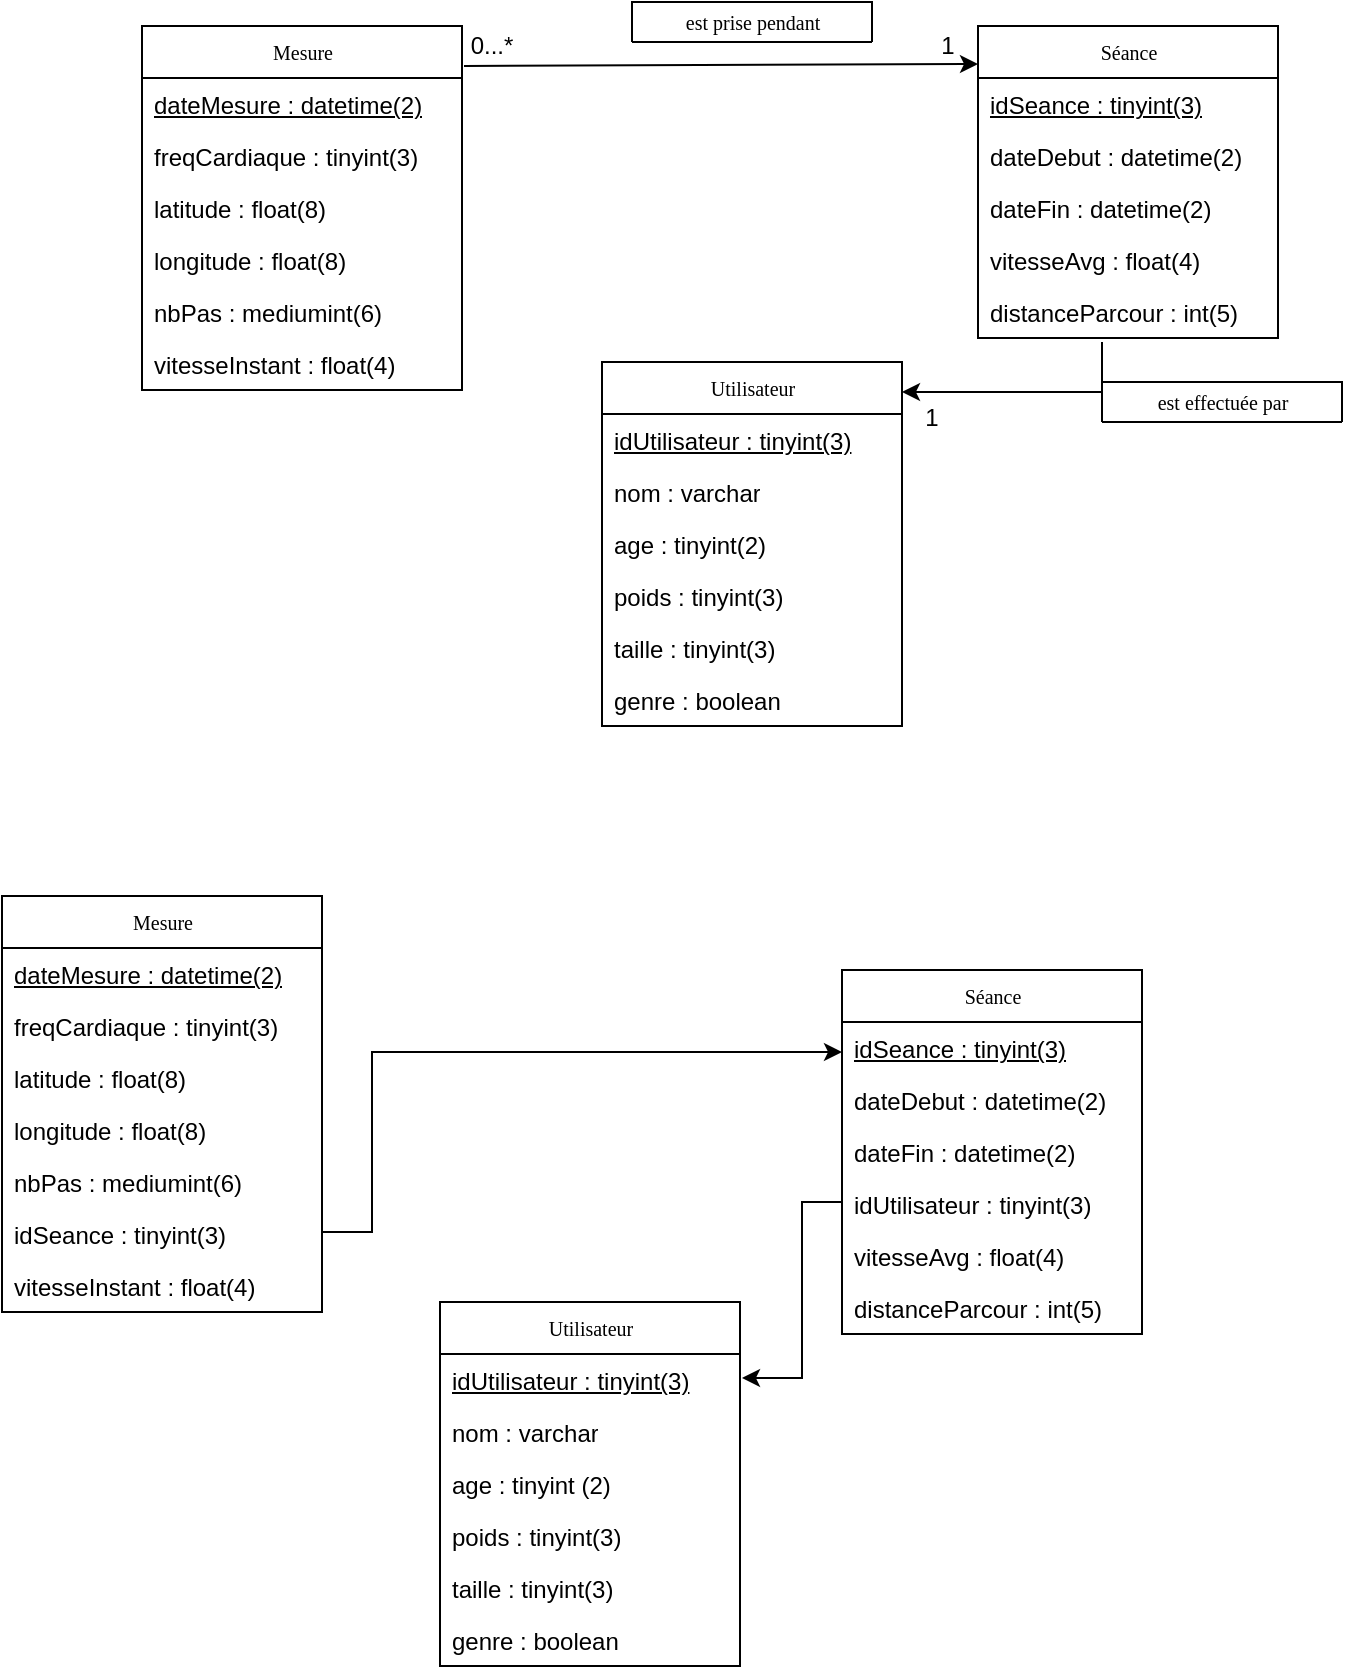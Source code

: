 <mxfile version="18.0.7" type="device"><diagram name="Page-1" id="c4acf3e9-155e-7222-9cf6-157b1a14988f"><mxGraphModel dx="868" dy="474" grid="1" gridSize="10" guides="1" tooltips="1" connect="1" arrows="1" fold="1" page="1" pageScale="1" pageWidth="850" pageHeight="1100" background="none" math="0" shadow="0"><root><mxCell id="0"/><mxCell id="1" parent="0"/><mxCell id="17acba5748e5396b-20" value="Mesure" style="swimlane;html=1;fontStyle=0;childLayout=stackLayout;horizontal=1;startSize=26;fillColor=none;horizontalStack=0;resizeParent=1;resizeLast=0;collapsible=1;marginBottom=0;swimlaneFillColor=#ffffff;rounded=0;shadow=0;comic=0;labelBackgroundColor=none;strokeWidth=1;fontFamily=Verdana;fontSize=10;align=center;" parent="1" vertex="1"><mxGeometry x="170" y="42" width="160" height="182" as="geometry"/></mxCell><mxCell id="17acba5748e5396b-26" value="dateMesure : datetime(2)" style="text;html=1;strokeColor=none;fillColor=none;align=left;verticalAlign=top;spacingLeft=4;spacingRight=4;whiteSpace=wrap;overflow=hidden;rotatable=0;points=[[0,0.5],[1,0.5]];portConstraint=eastwest;fontStyle=4" parent="17acba5748e5396b-20" vertex="1"><mxGeometry y="26" width="160" height="26" as="geometry"/></mxCell><mxCell id="MnpKliibRAxTi8Vc8ZWb-10" value="freqCardiaque : tinyint(3)" style="text;html=1;strokeColor=none;fillColor=none;align=left;verticalAlign=top;spacingLeft=4;spacingRight=4;whiteSpace=wrap;overflow=hidden;rotatable=0;points=[[0,0.5],[1,0.5]];portConstraint=eastwest;" parent="17acba5748e5396b-20" vertex="1"><mxGeometry y="52" width="160" height="26" as="geometry"/></mxCell><mxCell id="MnpKliibRAxTi8Vc8ZWb-14" value="latitude : float(8)" style="text;html=1;strokeColor=none;fillColor=none;align=left;verticalAlign=top;spacingLeft=4;spacingRight=4;whiteSpace=wrap;overflow=hidden;rotatable=0;points=[[0,0.5],[1,0.5]];portConstraint=eastwest;" parent="17acba5748e5396b-20" vertex="1"><mxGeometry y="78" width="160" height="26" as="geometry"/></mxCell><mxCell id="kkf2_WfaWCChCg3BEnIa-1" value="longitude : float(8)" style="text;html=1;strokeColor=none;fillColor=none;align=left;verticalAlign=top;spacingLeft=4;spacingRight=4;whiteSpace=wrap;overflow=hidden;rotatable=0;points=[[0,0.5],[1,0.5]];portConstraint=eastwest;" parent="17acba5748e5396b-20" vertex="1"><mxGeometry y="104" width="160" height="26" as="geometry"/></mxCell><mxCell id="MnpKliibRAxTi8Vc8ZWb-98" value="nbPas : mediumint(6)&lt;br&gt;" style="text;html=1;strokeColor=none;fillColor=none;align=left;verticalAlign=top;spacingLeft=4;spacingRight=4;whiteSpace=wrap;overflow=hidden;rotatable=0;points=[[0,0.5],[1,0.5]];portConstraint=eastwest;" parent="17acba5748e5396b-20" vertex="1"><mxGeometry y="130" width="160" height="26" as="geometry"/></mxCell><mxCell id="24kEAUf564zdV4BUUNEg-1" value="vitesseInstant : float(4)" style="text;html=1;strokeColor=none;fillColor=none;align=left;verticalAlign=top;spacingLeft=4;spacingRight=4;whiteSpace=wrap;overflow=hidden;rotatable=0;points=[[0,0.5],[1,0.5]];portConstraint=eastwest;" vertex="1" parent="17acba5748e5396b-20"><mxGeometry y="156" width="160" height="26" as="geometry"/></mxCell><mxCell id="MnpKliibRAxTi8Vc8ZWb-103" value="Mesure" style="swimlane;html=1;fontStyle=0;childLayout=stackLayout;horizontal=1;startSize=26;fillColor=none;horizontalStack=0;resizeParent=1;resizeLast=0;collapsible=1;marginBottom=0;swimlaneFillColor=#ffffff;rounded=0;shadow=0;comic=0;labelBackgroundColor=none;strokeWidth=1;fontFamily=Verdana;fontSize=10;align=center;" parent="1" vertex="1"><mxGeometry x="100" y="477" width="160" height="208" as="geometry"/></mxCell><mxCell id="MnpKliibRAxTi8Vc8ZWb-104" value="dateMesure : datetime(2)" style="text;html=1;strokeColor=none;fillColor=none;align=left;verticalAlign=top;spacingLeft=4;spacingRight=4;whiteSpace=wrap;overflow=hidden;rotatable=0;points=[[0,0.5],[1,0.5]];portConstraint=eastwest;fontStyle=4" parent="MnpKliibRAxTi8Vc8ZWb-103" vertex="1"><mxGeometry y="26" width="160" height="26" as="geometry"/></mxCell><mxCell id="MnpKliibRAxTi8Vc8ZWb-105" value="freqCardiaque : tinyint(3)" style="text;html=1;strokeColor=none;fillColor=none;align=left;verticalAlign=top;spacingLeft=4;spacingRight=4;whiteSpace=wrap;overflow=hidden;rotatable=0;points=[[0,0.5],[1,0.5]];portConstraint=eastwest;" parent="MnpKliibRAxTi8Vc8ZWb-103" vertex="1"><mxGeometry y="52" width="160" height="26" as="geometry"/></mxCell><mxCell id="MnpKliibRAxTi8Vc8ZWb-106" value="latitude : float(8)" style="text;html=1;strokeColor=none;fillColor=none;align=left;verticalAlign=top;spacingLeft=4;spacingRight=4;whiteSpace=wrap;overflow=hidden;rotatable=0;points=[[0,0.5],[1,0.5]];portConstraint=eastwest;" parent="MnpKliibRAxTi8Vc8ZWb-103" vertex="1"><mxGeometry y="78" width="160" height="26" as="geometry"/></mxCell><mxCell id="MnpKliibRAxTi8Vc8ZWb-107" value="longitude : float(8)" style="text;html=1;strokeColor=none;fillColor=none;align=left;verticalAlign=top;spacingLeft=4;spacingRight=4;whiteSpace=wrap;overflow=hidden;rotatable=0;points=[[0,0.5],[1,0.5]];portConstraint=eastwest;" parent="MnpKliibRAxTi8Vc8ZWb-103" vertex="1"><mxGeometry y="104" width="160" height="26" as="geometry"/></mxCell><mxCell id="MnpKliibRAxTi8Vc8ZWb-108" value="nbPas : mediumint(6)" style="text;html=1;strokeColor=none;fillColor=none;align=left;verticalAlign=top;spacingLeft=4;spacingRight=4;whiteSpace=wrap;overflow=hidden;rotatable=0;points=[[0,0.5],[1,0.5]];portConstraint=eastwest;" parent="MnpKliibRAxTi8Vc8ZWb-103" vertex="1"><mxGeometry y="130" width="160" height="26" as="geometry"/></mxCell><mxCell id="MnpKliibRAxTi8Vc8ZWb-109" value="idSeance : tinyint(3)" style="text;html=1;strokeColor=none;fillColor=none;align=left;verticalAlign=top;spacingLeft=4;spacingRight=4;whiteSpace=wrap;overflow=hidden;rotatable=0;points=[[0,0.5],[1,0.5]];portConstraint=eastwest;" parent="MnpKliibRAxTi8Vc8ZWb-103" vertex="1"><mxGeometry y="156" width="160" height="26" as="geometry"/></mxCell><mxCell id="24kEAUf564zdV4BUUNEg-5" value="vitesseInstant : float(4)" style="text;html=1;strokeColor=none;fillColor=none;align=left;verticalAlign=top;spacingLeft=4;spacingRight=4;whiteSpace=wrap;overflow=hidden;rotatable=0;points=[[0,0.5],[1,0.5]];portConstraint=eastwest;" vertex="1" parent="MnpKliibRAxTi8Vc8ZWb-103"><mxGeometry y="182" width="160" height="26" as="geometry"/></mxCell><mxCell id="MnpKliibRAxTi8Vc8ZWb-32" value="est prise pendant" style="swimlane;html=1;fontStyle=0;childLayout=stackLayout;horizontal=1;startSize=26;fillColor=none;horizontalStack=0;resizeParent=1;resizeLast=0;collapsible=1;marginBottom=0;swimlaneFillColor=#ffffff;rounded=0;shadow=0;comic=0;labelBackgroundColor=none;strokeWidth=1;fontFamily=Verdana;fontSize=10;align=center;" parent="1" vertex="1"><mxGeometry x="415" y="30" width="120" height="20" as="geometry"/></mxCell><mxCell id="MnpKliibRAxTi8Vc8ZWb-11" value="Séance" style="swimlane;html=1;fontStyle=0;childLayout=stackLayout;horizontal=1;startSize=26;fillColor=none;horizontalStack=0;resizeParent=1;resizeLast=0;collapsible=1;marginBottom=0;swimlaneFillColor=#ffffff;rounded=0;shadow=0;comic=0;labelBackgroundColor=none;strokeWidth=1;fontFamily=Verdana;fontSize=10;align=center;" parent="1" vertex="1"><mxGeometry x="588" y="42" width="150" height="156" as="geometry"/></mxCell><mxCell id="MnpKliibRAxTi8Vc8ZWb-58" value="idSeance : tinyint(3)" style="text;html=1;strokeColor=none;fillColor=none;align=left;verticalAlign=top;spacingLeft=4;spacingRight=4;whiteSpace=wrap;overflow=hidden;rotatable=0;points=[[0,0.5],[1,0.5]];portConstraint=eastwest;fontStyle=4" parent="MnpKliibRAxTi8Vc8ZWb-11" vertex="1"><mxGeometry y="26" width="150" height="26" as="geometry"/></mxCell><mxCell id="MnpKliibRAxTi8Vc8ZWb-12" value="dateDebut : datetime(2)" style="text;html=1;strokeColor=none;fillColor=none;align=left;verticalAlign=top;spacingLeft=4;spacingRight=4;whiteSpace=wrap;overflow=hidden;rotatable=0;points=[[0,0.5],[1,0.5]];portConstraint=eastwest;fontStyle=0" parent="MnpKliibRAxTi8Vc8ZWb-11" vertex="1"><mxGeometry y="52" width="150" height="26" as="geometry"/></mxCell><mxCell id="MnpKliibRAxTi8Vc8ZWb-13" value="dateFin : datetime(2)" style="text;html=1;strokeColor=none;fillColor=none;align=left;verticalAlign=top;spacingLeft=4;spacingRight=4;whiteSpace=wrap;overflow=hidden;rotatable=0;points=[[0,0.5],[1,0.5]];portConstraint=eastwest;" parent="MnpKliibRAxTi8Vc8ZWb-11" vertex="1"><mxGeometry y="78" width="150" height="26" as="geometry"/></mxCell><mxCell id="24kEAUf564zdV4BUUNEg-2" value="vitesseAvg : float(4)" style="text;html=1;strokeColor=none;fillColor=none;align=left;verticalAlign=top;spacingLeft=4;spacingRight=4;whiteSpace=wrap;overflow=hidden;rotatable=0;points=[[0,0.5],[1,0.5]];portConstraint=eastwest;" vertex="1" parent="MnpKliibRAxTi8Vc8ZWb-11"><mxGeometry y="104" width="150" height="26" as="geometry"/></mxCell><mxCell id="24kEAUf564zdV4BUUNEg-4" value="distanceParcour : int(5)" style="text;html=1;strokeColor=none;fillColor=none;align=left;verticalAlign=top;spacingLeft=4;spacingRight=4;whiteSpace=wrap;overflow=hidden;rotatable=0;points=[[0,0.5],[1,0.5]];portConstraint=eastwest;" vertex="1" parent="MnpKliibRAxTi8Vc8ZWb-11"><mxGeometry y="130" width="150" height="26" as="geometry"/></mxCell><mxCell id="MnpKliibRAxTi8Vc8ZWb-111" value="Séance" style="swimlane;html=1;fontStyle=0;childLayout=stackLayout;horizontal=1;startSize=26;fillColor=none;horizontalStack=0;resizeParent=1;resizeLast=0;collapsible=1;marginBottom=0;swimlaneFillColor=#ffffff;rounded=0;shadow=0;comic=0;labelBackgroundColor=none;strokeWidth=1;fontFamily=Verdana;fontSize=10;align=center;" parent="1" vertex="1"><mxGeometry x="520" y="514" width="150" height="182" as="geometry"/></mxCell><mxCell id="MnpKliibRAxTi8Vc8ZWb-112" value="idSeance : tinyint(3)" style="text;html=1;strokeColor=none;fillColor=none;align=left;verticalAlign=top;spacingLeft=4;spacingRight=4;whiteSpace=wrap;overflow=hidden;rotatable=0;points=[[0,0.5],[1,0.5]];portConstraint=eastwest;fontStyle=4" parent="MnpKliibRAxTi8Vc8ZWb-111" vertex="1"><mxGeometry y="26" width="150" height="26" as="geometry"/></mxCell><mxCell id="MnpKliibRAxTi8Vc8ZWb-113" value="dateDebut : datetime(2)" style="text;html=1;strokeColor=none;fillColor=none;align=left;verticalAlign=top;spacingLeft=4;spacingRight=4;whiteSpace=wrap;overflow=hidden;rotatable=0;points=[[0,0.5],[1,0.5]];portConstraint=eastwest;fontStyle=0" parent="MnpKliibRAxTi8Vc8ZWb-111" vertex="1"><mxGeometry y="52" width="150" height="26" as="geometry"/></mxCell><mxCell id="MnpKliibRAxTi8Vc8ZWb-114" value="dateFin : datetime(2)" style="text;html=1;strokeColor=none;fillColor=none;align=left;verticalAlign=top;spacingLeft=4;spacingRight=4;whiteSpace=wrap;overflow=hidden;rotatable=0;points=[[0,0.5],[1,0.5]];portConstraint=eastwest;" parent="MnpKliibRAxTi8Vc8ZWb-111" vertex="1"><mxGeometry y="78" width="150" height="26" as="geometry"/></mxCell><mxCell id="MnpKliibRAxTi8Vc8ZWb-115" value="idUtilisateur : tinyint(3)" style="text;html=1;strokeColor=none;fillColor=none;align=left;verticalAlign=top;spacingLeft=4;spacingRight=4;whiteSpace=wrap;overflow=hidden;rotatable=0;points=[[0,0.5],[1,0.5]];portConstraint=eastwest;" parent="MnpKliibRAxTi8Vc8ZWb-111" vertex="1"><mxGeometry y="104" width="150" height="26" as="geometry"/></mxCell><mxCell id="24kEAUf564zdV4BUUNEg-7" value="vitesseAvg : float(4)" style="text;html=1;strokeColor=none;fillColor=none;align=left;verticalAlign=top;spacingLeft=4;spacingRight=4;whiteSpace=wrap;overflow=hidden;rotatable=0;points=[[0,0.5],[1,0.5]];portConstraint=eastwest;" vertex="1" parent="MnpKliibRAxTi8Vc8ZWb-111"><mxGeometry y="130" width="150" height="26" as="geometry"/></mxCell><mxCell id="24kEAUf564zdV4BUUNEg-8" value="distanceParcour : int(5)" style="text;html=1;strokeColor=none;fillColor=none;align=left;verticalAlign=top;spacingLeft=4;spacingRight=4;whiteSpace=wrap;overflow=hidden;rotatable=0;points=[[0,0.5],[1,0.5]];portConstraint=eastwest;" vertex="1" parent="MnpKliibRAxTi8Vc8ZWb-111"><mxGeometry y="156" width="150" height="26" as="geometry"/></mxCell><mxCell id="MnpKliibRAxTi8Vc8ZWb-17" value="" style="endArrow=classic;html=1;rounded=0;exitX=1;exitY=0.5;exitDx=0;exitDy=0;" parent="1" edge="1"><mxGeometry width="50" height="50" relative="1" as="geometry"><mxPoint x="331" y="62" as="sourcePoint"/><mxPoint x="588" y="61" as="targetPoint"/></mxGeometry></mxCell><UserObject label="1" placeholders="1" name="Variable" id="MnpKliibRAxTi8Vc8ZWb-19"><mxCell style="text;html=1;strokeColor=none;fillColor=none;align=center;verticalAlign=middle;whiteSpace=wrap;overflow=hidden;" parent="1" vertex="1"><mxGeometry x="558" y="42" width="30" height="20" as="geometry"/></mxCell></UserObject><UserObject label="0...*" placeholders="1" name="Variable" id="MnpKliibRAxTi8Vc8ZWb-20"><mxCell style="text;html=1;strokeColor=none;fillColor=none;align=center;verticalAlign=middle;whiteSpace=wrap;overflow=hidden;" parent="1" vertex="1"><mxGeometry x="330" y="42" width="30" height="20" as="geometry"/></mxCell></UserObject><mxCell id="MnpKliibRAxTi8Vc8ZWb-37" value="Utilisateur" style="swimlane;html=1;fontStyle=0;childLayout=stackLayout;horizontal=1;startSize=26;fillColor=none;horizontalStack=0;resizeParent=1;resizeLast=0;collapsible=1;marginBottom=0;swimlaneFillColor=#ffffff;rounded=0;shadow=0;comic=0;labelBackgroundColor=none;strokeWidth=1;fontFamily=Verdana;fontSize=10;align=center;" parent="1" vertex="1"><mxGeometry x="400" y="210" width="150" height="182" as="geometry"/></mxCell><mxCell id="MnpKliibRAxTi8Vc8ZWb-38" value="idUtilisateur : tinyint(3)" style="text;html=1;strokeColor=none;fillColor=none;align=left;verticalAlign=top;spacingLeft=4;spacingRight=4;whiteSpace=wrap;overflow=hidden;rotatable=0;points=[[0,0.5],[1,0.5]];portConstraint=eastwest;fontStyle=4" parent="MnpKliibRAxTi8Vc8ZWb-37" vertex="1"><mxGeometry y="26" width="150" height="26" as="geometry"/></mxCell><mxCell id="MnpKliibRAxTi8Vc8ZWb-56" value="nom : varchar" style="text;html=1;strokeColor=none;fillColor=none;align=left;verticalAlign=top;spacingLeft=4;spacingRight=4;whiteSpace=wrap;overflow=hidden;rotatable=0;points=[[0,0.5],[1,0.5]];portConstraint=eastwest;" parent="MnpKliibRAxTi8Vc8ZWb-37" vertex="1"><mxGeometry y="52" width="150" height="26" as="geometry"/></mxCell><mxCell id="MnpKliibRAxTi8Vc8ZWb-39" value="age : tinyint(2)" style="text;html=1;strokeColor=none;fillColor=none;align=left;verticalAlign=top;spacingLeft=4;spacingRight=4;whiteSpace=wrap;overflow=hidden;rotatable=0;points=[[0,0.5],[1,0.5]];portConstraint=eastwest;" parent="MnpKliibRAxTi8Vc8ZWb-37" vertex="1"><mxGeometry y="78" width="150" height="26" as="geometry"/></mxCell><mxCell id="MnpKliibRAxTi8Vc8ZWb-99" value="poids : tinyint(3)&lt;br&gt;" style="text;html=1;strokeColor=none;fillColor=none;align=left;verticalAlign=top;spacingLeft=4;spacingRight=4;whiteSpace=wrap;overflow=hidden;rotatable=0;points=[[0,0.5],[1,0.5]];portConstraint=eastwest;" parent="MnpKliibRAxTi8Vc8ZWb-37" vertex="1"><mxGeometry y="104" width="150" height="26" as="geometry"/></mxCell><mxCell id="MnpKliibRAxTi8Vc8ZWb-100" value="taille : tinyint(3)" style="text;html=1;strokeColor=none;fillColor=none;align=left;verticalAlign=top;spacingLeft=4;spacingRight=4;whiteSpace=wrap;overflow=hidden;rotatable=0;points=[[0,0.5],[1,0.5]];portConstraint=eastwest;" parent="MnpKliibRAxTi8Vc8ZWb-37" vertex="1"><mxGeometry y="130" width="150" height="26" as="geometry"/></mxCell><mxCell id="dNSma_MA1SxcBni-zEHR-2" value="genre : boolean" style="text;html=1;strokeColor=none;fillColor=none;align=left;verticalAlign=top;spacingLeft=4;spacingRight=4;whiteSpace=wrap;overflow=hidden;rotatable=0;points=[[0,0.5],[1,0.5]];portConstraint=eastwest;" parent="MnpKliibRAxTi8Vc8ZWb-37" vertex="1"><mxGeometry y="156" width="150" height="26" as="geometry"/></mxCell><mxCell id="MnpKliibRAxTi8Vc8ZWb-116" value="Utilisateur" style="swimlane;html=1;fontStyle=0;childLayout=stackLayout;horizontal=1;startSize=26;fillColor=none;horizontalStack=0;resizeParent=1;resizeLast=0;collapsible=1;marginBottom=0;swimlaneFillColor=#ffffff;rounded=0;shadow=0;comic=0;labelBackgroundColor=none;strokeWidth=1;fontFamily=Verdana;fontSize=10;align=center;" parent="1" vertex="1"><mxGeometry x="319" y="680" width="150" height="182" as="geometry"/></mxCell><mxCell id="MnpKliibRAxTi8Vc8ZWb-117" value="idUtilisateur : tinyint(3)" style="text;html=1;strokeColor=none;fillColor=none;align=left;verticalAlign=top;spacingLeft=4;spacingRight=4;whiteSpace=wrap;overflow=hidden;rotatable=0;points=[[0,0.5],[1,0.5]];portConstraint=eastwest;fontStyle=4" parent="MnpKliibRAxTi8Vc8ZWb-116" vertex="1"><mxGeometry y="26" width="150" height="26" as="geometry"/></mxCell><mxCell id="MnpKliibRAxTi8Vc8ZWb-118" value="nom : varchar" style="text;html=1;strokeColor=none;fillColor=none;align=left;verticalAlign=top;spacingLeft=4;spacingRight=4;whiteSpace=wrap;overflow=hidden;rotatable=0;points=[[0,0.5],[1,0.5]];portConstraint=eastwest;" parent="MnpKliibRAxTi8Vc8ZWb-116" vertex="1"><mxGeometry y="52" width="150" height="26" as="geometry"/></mxCell><mxCell id="MnpKliibRAxTi8Vc8ZWb-119" value="age : tinyint (2)" style="text;html=1;strokeColor=none;fillColor=none;align=left;verticalAlign=top;spacingLeft=4;spacingRight=4;whiteSpace=wrap;overflow=hidden;rotatable=0;points=[[0,0.5],[1,0.5]];portConstraint=eastwest;" parent="MnpKliibRAxTi8Vc8ZWb-116" vertex="1"><mxGeometry y="78" width="150" height="26" as="geometry"/></mxCell><mxCell id="MnpKliibRAxTi8Vc8ZWb-120" value="poids : tinyint(3)" style="text;html=1;strokeColor=none;fillColor=none;align=left;verticalAlign=top;spacingLeft=4;spacingRight=4;whiteSpace=wrap;overflow=hidden;rotatable=0;points=[[0,0.5],[1,0.5]];portConstraint=eastwest;" parent="MnpKliibRAxTi8Vc8ZWb-116" vertex="1"><mxGeometry y="104" width="150" height="26" as="geometry"/></mxCell><mxCell id="MnpKliibRAxTi8Vc8ZWb-121" value="taille : tinyint(3)" style="text;html=1;strokeColor=none;fillColor=none;align=left;verticalAlign=top;spacingLeft=4;spacingRight=4;whiteSpace=wrap;overflow=hidden;rotatable=0;points=[[0,0.5],[1,0.5]];portConstraint=eastwest;" parent="MnpKliibRAxTi8Vc8ZWb-116" vertex="1"><mxGeometry y="130" width="150" height="26" as="geometry"/></mxCell><mxCell id="dNSma_MA1SxcBni-zEHR-1" value="genre : boolean" style="text;html=1;strokeColor=none;fillColor=none;align=left;verticalAlign=top;spacingLeft=4;spacingRight=4;whiteSpace=wrap;overflow=hidden;rotatable=0;points=[[0,0.5],[1,0.5]];portConstraint=eastwest;" parent="MnpKliibRAxTi8Vc8ZWb-116" vertex="1"><mxGeometry y="156" width="150" height="26" as="geometry"/></mxCell><UserObject label="1" placeholders="1" name="Variable" id="MnpKliibRAxTi8Vc8ZWb-43"><mxCell style="text;html=1;strokeColor=none;fillColor=none;align=center;verticalAlign=middle;whiteSpace=wrap;overflow=hidden;" parent="1" vertex="1"><mxGeometry x="550" y="228" width="30" height="20" as="geometry"/></mxCell></UserObject><mxCell id="MnpKliibRAxTi8Vc8ZWb-44" value="" style="endArrow=classic;html=1;rounded=0;" parent="1" edge="1"><mxGeometry width="50" height="50" relative="1" as="geometry"><mxPoint x="650" y="200" as="sourcePoint"/><mxPoint x="550" y="225" as="targetPoint"/><Array as="points"><mxPoint x="650" y="225"/></Array></mxGeometry></mxCell><mxCell id="MnpKliibRAxTi8Vc8ZWb-45" value="est effectuée par" style="swimlane;html=1;fontStyle=0;childLayout=stackLayout;horizontal=1;startSize=26;fillColor=none;horizontalStack=0;resizeParent=1;resizeLast=0;collapsible=1;marginBottom=0;swimlaneFillColor=#ffffff;rounded=0;shadow=0;comic=0;labelBackgroundColor=none;strokeWidth=1;fontFamily=Verdana;fontSize=10;align=center;" parent="1" vertex="1"><mxGeometry x="650" y="220" width="120" height="20" as="geometry"/></mxCell><mxCell id="MnpKliibRAxTi8Vc8ZWb-73" value="" style="edgeStyle=elbowEdgeStyle;elbow=horizontal;endArrow=classic;html=1;rounded=0;entryX=0;entryY=0.5;entryDx=0;entryDy=0;" parent="1" edge="1"><mxGeometry width="50" height="50" relative="1" as="geometry"><mxPoint x="260" y="645" as="sourcePoint"/><mxPoint x="520" y="555.0" as="targetPoint"/><Array as="points"><mxPoint x="285" y="805"/></Array></mxGeometry></mxCell><mxCell id="MnpKliibRAxTi8Vc8ZWb-76" value="" style="edgeStyle=elbowEdgeStyle;elbow=horizontal;endArrow=classic;html=1;rounded=0;entryX=1;entryY=0.5;entryDx=0;entryDy=0;exitX=0;exitY=0.5;exitDx=0;exitDy=0;" parent="1" edge="1"><mxGeometry width="50" height="50" relative="1" as="geometry"><mxPoint x="520" y="630.0" as="sourcePoint"/><mxPoint x="470" y="718" as="targetPoint"/><Array as="points"><mxPoint x="500" y="649"/></Array></mxGeometry></mxCell></root></mxGraphModel></diagram></mxfile>